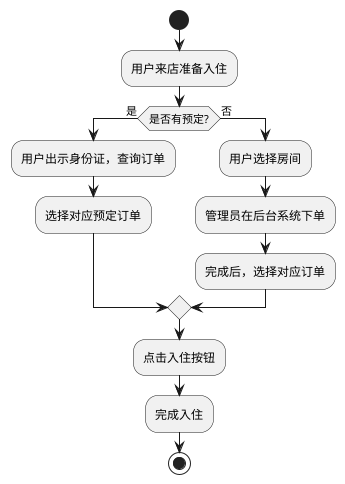 @startuml
'https://plantuml.com/activity-diagram-beta

start
:用户来店准备入住;
if (是否有预定?) is (是) then
  :用户出示身份证，查询订单;
  :选择对应预定订单;
else (否)
  :用户选择房间;
  :管理员在后台系统下单;
  :完成后，选择对应订单;
endif
  :点击入住按钮;
  :完成入住;
stop

@enduml

